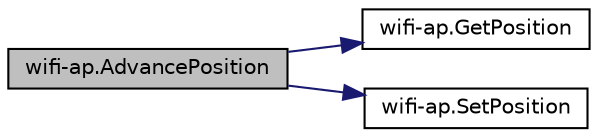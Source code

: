 digraph "wifi-ap.AdvancePosition"
{
 // LATEX_PDF_SIZE
  edge [fontname="Helvetica",fontsize="10",labelfontname="Helvetica",labelfontsize="10"];
  node [fontname="Helvetica",fontsize="10",shape=record];
  rankdir="LR";
  Node1 [label="wifi-ap.AdvancePosition",height=0.2,width=0.4,color="black", fillcolor="grey75", style="filled", fontcolor="black",tooltip=" "];
  Node1 -> Node2 [color="midnightblue",fontsize="10",style="solid",fontname="Helvetica"];
  Node2 [label="wifi-ap.GetPosition",height=0.2,width=0.4,color="black", fillcolor="white", style="filled",URL="$namespacewifi-ap.html#a0932cadb45fa65be48686d318abd30a1",tooltip=" "];
  Node1 -> Node3 [color="midnightblue",fontsize="10",style="solid",fontname="Helvetica"];
  Node3 [label="wifi-ap.SetPosition",height=0.2,width=0.4,color="black", fillcolor="white", style="filled",URL="$namespacewifi-ap.html#a781f6c6b409edd21271ab8d4d930796f",tooltip=" "];
}
